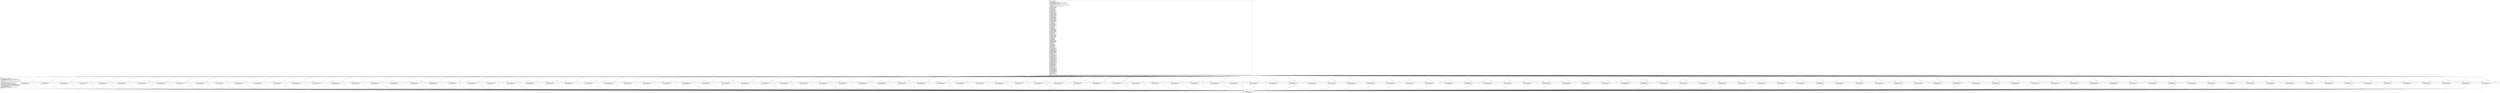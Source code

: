 digraph "CFG for 'human_fstype' function" {
	label="CFG for 'human_fstype' function";

	Node0x24ba100 [shape=record,label="{%1:\l  %2 = alloca i8*, align 8\l  %3 = alloca %struct.statfs*, align 8\l  %4 = alloca i64, align 8\l  store %struct.statfs* %0, %struct.statfs** %3, align 8, !tbaa !1007\l  call void @llvm.dbg.declare(metadata %struct.statfs** %3, metadata !249,\l... metadata !DIExpression()), !dbg !1011\l  %5 = load %struct.statfs*, %struct.statfs** %3, align 8, !dbg !1012, !tbaa\l... !1007\l  %6 = getelementptr inbounds %struct.statfs, %struct.statfs* %5, i32 0, i32\l... 0, !dbg !1013\l  %7 = load i64, i64* %6, align 8, !dbg !1013, !tbaa !1014\l  switch i64 %7, label %135 [\l    i64 1513908720, label %8\l    i64 1633904243, label %9\l    i64 44533, label %10\l    i64 44543, label %11\l    i64 1397113167, label %12\l    i64 151263540, label %13\l    i64 1635083891, label %14\l    i64 391, label %15\l    i64 325456742, label %16\l    i64 1111905073, label %17\l    i64 1650746742, label %18\l    i64 464386766, label %19\l    i64 1819242352, label %20\l    i64 3405662737, label %21\l    i64 1112100429, label %22\l    i64 2435016766, label %23\l    i64 1936880249, label %24\l    i64 12805120, label %25\l    i64 2613483, label %26\l    i64 1667723888, label %27\l    i64 4283649346, label %28\l    i64 1937076805, label %29\l    i64 19920823, label %30\l    i64 1650812272, label %31\l    i64 684539205, label %32\l    i64 1161678120, label %33\l    i64 1684300152, label %34\l    i64 1684170528, label %35\l    i64 4979, label %36\l    i64 7377, label %37\l    i64 1145913666, label %38\l    i64 61791, label %39\l    i64 3730735588, label %40\l    i64 4278867, label %41\l    i64 3774210530, label %42\l    i64 1163413075, label %43\l    i64 24053, label %44\l    i64 4989, label %45\l    i64 61267, label %46\l    i64 61265, label %47\l    i64 4076150800, label %48\l    i64 16390, label %49\l    i64 428016422, label %50\l    i64 1702057286, label %51\l    i64 1702057283, label %52\l    i64 195894762, label %53\l    i64 18225520, label %54\l    i64 1196443219, label %55\l    i64 16964, label %56\l    i64 18475, label %57\l    i64 18520, label %58\l    i64 12648430, label %59\l    i64 4187351113, label %60\l    i64 2508478710, label %61\l    i64 288389204, label %62\l    i64 19993000, label %63\l    i64 732765674, label %64\l    i64 38496, label %65\l    i64 16388, label %66\l    i64 16384, label %67\l    i64 1984, label %68\l    i64 29366, label %69\l    i64 827541066, label %70\l    i64 1799439955, label %71\l    i64 3380511080, label %72\l    i64 198183888, label %73\l    i64 1397109069, label %74\l    i64 4991, label %75\l    i64 5007, label %76\l    i64 9320, label %77\l    i64 9336, label %78\l    i64 19802, label %79\l    i64 427819522, label %80\l    i64 19780, label %81\l    i64 22092, label %82\l    i64 26985, label %83\l    i64 1852207972, label %84\l    i64 13364, label %85\l    i64 1853056627, label %86\l    i64 1397118030, label %87\l    i64 40865, label %88\l    i64 1952539503, label %89\l    i64 2035054128, label %90\l    i64 2866260714, label %91\l    i64 1346981957, label %92\l    i64 3344373136, label %93\l    i64 2088527475, label %94\l    i64 40864, label %95\l    i64 1634035564, label %96\l    i64 47, label %97\l    i64 1746473250, label %98\l    i64 2240043254, label %99\l    i64 124082209, label %100\l    i64 1382369651, label %101\l    i64 29301, label %102\l    i64 1733912937, label %103\l    i64 1573531125, label %104\l    i64 1935894131, label %105\l    i64 4185718668, label %106\l    i64 1128357203, label %107\l    i64 20859, label %108\l    i64 4266872130, label %109\l    i64 3203391149, label %110\l    i64 1397703499, label %111\l    i64 1936814952, label %112\l    i64 1650812274, label %113\l    i64 19920822, label %114\l    i64 19920821, label %115\l    i64 16914836, label %116\l    i64 1953653091, label %117\l    i64 604313861, label %118\l    i64 352400198, label %119\l    i64 72020, label %120\l    i64 1410924800, label %121\l    i64 40866, label %122\l    i64 16914839, label %123\l    i64 3133910204, label %124\l    i64 2768370933, label %125\l    i64 1448756819, label %126\l    i64 1397114950, label %127\l    i64 2881100148, label %128\l    i64 19920820, label %129\l    i64 1481003842, label %130\l    i64 19911021, label %131\l    i64 51, label %132\l    i64 801189825, label %133\l    i64 1479104553, label %134\l  ], !dbg !1018\l|{<s0>def|<s1>1513908720|<s2>1633904243|<s3>44533|<s4>44543|<s5>1397113167|<s6>151263540|<s7>1635083891|<s8>391|<s9>325456742|<s10>1111905073|<s11>1650746742|<s12>464386766|<s13>1819242352|<s14>3405662737|<s15>1112100429|<s16>2435016766|<s17>1936880249|<s18>12805120|<s19>2613483|<s20>1667723888|<s21>4283649346|<s22>1937076805|<s23>19920823|<s24>1650812272|<s25>684539205|<s26>1161678120|<s27>1684300152|<s28>1684170528|<s29>4979|<s30>7377|<s31>1145913666|<s32>61791|<s33>3730735588|<s34>4278867|<s35>3774210530|<s36>1163413075|<s37>24053|<s38>4989|<s39>61267|<s40>61265|<s41>4076150800|<s42>16390|<s43>428016422|<s44>1702057286|<s45>1702057283|<s46>195894762|<s47>18225520|<s48>1196443219|<s49>16964|<s50>18475|<s51>18520|<s52>12648430|<s53>4187351113|<s54>2508478710|<s55>288389204|<s56>19993000|<s57>732765674|<s58>38496|<s59>16388|<s60>16384|<s61>1984|<s62>29366|<s63>827541066|<s64>truncated...}}"];
	Node0x24ba100:s0 -> Node0x24bcd50;
	Node0x24ba100:s1 -> Node0x24ba5a0;
	Node0x24ba100:s2 -> Node0x24ba5f0;
	Node0x24ba100:s3 -> Node0x24ba640;
	Node0x24ba100:s4 -> Node0x24ba690;
	Node0x24ba100:s5 -> Node0x24ba6e0;
	Node0x24ba100:s6 -> Node0x24ba730;
	Node0x24ba100:s7 -> Node0x24ba780;
	Node0x24ba100:s8 -> Node0x24ba7d0;
	Node0x24ba100:s9 -> Node0x24ba820;
	Node0x24ba100:s10 -> Node0x24ba870;
	Node0x24ba100:s11 -> Node0x24ba8c0;
	Node0x24ba100:s12 -> Node0x24ba910;
	Node0x24ba100:s13 -> Node0x24ba960;
	Node0x24ba100:s14 -> Node0x24ba9b0;
	Node0x24ba100:s15 -> Node0x24baa00;
	Node0x24ba100:s16 -> Node0x24baa50;
	Node0x24ba100:s17 -> Node0x24baaa0;
	Node0x24ba100:s18 -> Node0x24baaf0;
	Node0x24ba100:s19 -> Node0x24bab40;
	Node0x24ba100:s20 -> Node0x24bab90;
	Node0x24ba100:s21 -> Node0x24babe0;
	Node0x24ba100:s22 -> Node0x24bac30;
	Node0x24ba100:s23 -> Node0x24bac80;
	Node0x24ba100:s24 -> Node0x24bacd0;
	Node0x24ba100:s25 -> Node0x24bad20;
	Node0x24ba100:s26 -> Node0x24bad70;
	Node0x24ba100:s27 -> Node0x24badc0;
	Node0x24ba100:s28 -> Node0x24bae10;
	Node0x24ba100:s29 -> Node0x24bae60;
	Node0x24ba100:s30 -> Node0x24baeb0;
	Node0x24ba100:s31 -> Node0x24baf00;
	Node0x24ba100:s32 -> Node0x24baf50;
	Node0x24ba100:s33 -> Node0x24bafa0;
	Node0x24ba100:s34 -> Node0x24baff0;
	Node0x24ba100:s35 -> Node0x24bb040;
	Node0x24ba100:s36 -> Node0x24bb090;
	Node0x24ba100:s37 -> Node0x24bb0e0;
	Node0x24ba100:s38 -> Node0x24bb130;
	Node0x24ba100:s39 -> Node0x24bb180;
	Node0x24ba100:s40 -> Node0x24bb1d0;
	Node0x24ba100:s41 -> Node0x24bb220;
	Node0x24ba100:s42 -> Node0x24bb270;
	Node0x24ba100:s43 -> Node0x24bb2c0;
	Node0x24ba100:s44 -> Node0x24bb310;
	Node0x24ba100:s45 -> Node0x24bb360;
	Node0x24ba100:s46 -> Node0x24bb3b0;
	Node0x24ba100:s47 -> Node0x24bb400;
	Node0x24ba100:s48 -> Node0x24bb450;
	Node0x24ba100:s49 -> Node0x24bb4a0;
	Node0x24ba100:s50 -> Node0x24bb4f0;
	Node0x24ba100:s51 -> Node0x24bb540;
	Node0x24ba100:s52 -> Node0x24bb590;
	Node0x24ba100:s53 -> Node0x24bb5e0;
	Node0x24ba100:s54 -> Node0x24bb630;
	Node0x24ba100:s55 -> Node0x24bb680;
	Node0x24ba100:s56 -> Node0x24bb6d0;
	Node0x24ba100:s57 -> Node0x24bb720;
	Node0x24ba100:s58 -> Node0x24bb770;
	Node0x24ba100:s59 -> Node0x24bb7c0;
	Node0x24ba100:s60 -> Node0x24bb810;
	Node0x24ba100:s61 -> Node0x24bb860;
	Node0x24ba100:s62 -> Node0x24bb8b0;
	Node0x24ba100:s63 -> Node0x24bb900;
	Node0x24ba100:s64 -> Node0x24bb950;
	Node0x24ba100:s64 -> Node0x24bb9a0;
	Node0x24ba100:s64 -> Node0x24bb9f0;
	Node0x24ba100:s64 -> Node0x24bba40;
	Node0x24ba100:s64 -> Node0x24bba90;
	Node0x24ba100:s64 -> Node0x24bbae0;
	Node0x24ba100:s64 -> Node0x24bbb30;
	Node0x24ba100:s64 -> Node0x24bbb80;
	Node0x24ba100:s64 -> Node0x24bbbd0;
	Node0x24ba100:s64 -> Node0x24bbc20;
	Node0x24ba100:s64 -> Node0x24bbc70;
	Node0x24ba100:s64 -> Node0x24bbcc0;
	Node0x24ba100:s64 -> Node0x24bbd10;
	Node0x24ba100:s64 -> Node0x24bbd60;
	Node0x24ba100:s64 -> Node0x24bbdb0;
	Node0x24ba100:s64 -> Node0x24bbe00;
	Node0x24ba100:s64 -> Node0x24bbe50;
	Node0x24ba100:s64 -> Node0x24bbea0;
	Node0x24ba100:s64 -> Node0x24bbef0;
	Node0x24ba100:s64 -> Node0x24bbf40;
	Node0x24ba100:s64 -> Node0x24bbf90;
	Node0x24ba100:s64 -> Node0x24bbfe0;
	Node0x24ba100:s64 -> Node0x24bc030;
	Node0x24ba100:s64 -> Node0x24bc080;
	Node0x24ba100:s64 -> Node0x24bc0d0;
	Node0x24ba100:s64 -> Node0x24bc120;
	Node0x24ba100:s64 -> Node0x24bc170;
	Node0x24ba100:s64 -> Node0x24bc1c0;
	Node0x24ba100:s64 -> Node0x24bc210;
	Node0x24ba100:s64 -> Node0x24bc260;
	Node0x24ba100:s64 -> Node0x24bc2b0;
	Node0x24ba100:s64 -> Node0x24bc300;
	Node0x24ba100:s64 -> Node0x24bc350;
	Node0x24ba100:s64 -> Node0x24bc3a0;
	Node0x24ba100:s64 -> Node0x24bc3f0;
	Node0x24ba100:s64 -> Node0x24bc440;
	Node0x24ba100:s64 -> Node0x24bc490;
	Node0x24ba100:s64 -> Node0x24bc4e0;
	Node0x24ba100:s64 -> Node0x24bc530;
	Node0x24ba100:s64 -> Node0x24bc580;
	Node0x24ba100:s64 -> Node0x24bc5d0;
	Node0x24ba100:s64 -> Node0x24bc620;
	Node0x24ba100:s64 -> Node0x24bc670;
	Node0x24ba100:s64 -> Node0x24bc6c0;
	Node0x24ba100:s64 -> Node0x24bc710;
	Node0x24ba100:s64 -> Node0x24bc760;
	Node0x24ba100:s64 -> Node0x24bc7b0;
	Node0x24ba100:s64 -> Node0x24bc800;
	Node0x24ba100:s64 -> Node0x24bc850;
	Node0x24ba100:s64 -> Node0x24bc8a0;
	Node0x24ba100:s64 -> Node0x24bc8f0;
	Node0x24ba100:s64 -> Node0x24bc940;
	Node0x24ba100:s64 -> Node0x24bc990;
	Node0x24ba100:s64 -> Node0x24bc9e0;
	Node0x24ba100:s64 -> Node0x24bca30;
	Node0x24ba100:s64 -> Node0x24bca80;
	Node0x24ba100:s64 -> Node0x24bcad0;
	Node0x24ba100:s64 -> Node0x24bcb20;
	Node0x24ba100:s64 -> Node0x24bcb70;
	Node0x24ba100:s64 -> Node0x24bcbc0;
	Node0x24ba100:s64 -> Node0x24bcc10;
	Node0x24ba100:s64 -> Node0x24bcc60;
	Node0x24ba100:s64 -> Node0x24bccb0;
	Node0x24ba100:s64 -> Node0x24bcd00;
	Node0x24ba5a0 [shape=record,label="{%8:\l\l  store i8* getelementptr inbounds ([5 x i8], [5 x i8]* @.str.76, i32 0, i32\l... 0), i8** %2, align 8, !dbg !1019\l  br label %143, !dbg !1019\l}"];
	Node0x24ba5a0 -> Node0x24bcda0;
	Node0x24ba5f0 [shape=record,label="{%9:\l\l  store i8* getelementptr inbounds ([5 x i8], [5 x i8]* @.str.77, i32 0, i32\l... 0), i8** %2, align 8, !dbg !1020\l  br label %143, !dbg !1020\l}"];
	Node0x24ba5f0 -> Node0x24bcda0;
	Node0x24ba640 [shape=record,label="{%10:\l\l  store i8* getelementptr inbounds ([5 x i8], [5 x i8]* @.str.78, i32 0, i32\l... 0), i8** %2, align 8, !dbg !1021\l  br label %143, !dbg !1021\l}"];
	Node0x24ba640 -> Node0x24bcda0;
	Node0x24ba690 [shape=record,label="{%11:\l\l  store i8* getelementptr inbounds ([5 x i8], [5 x i8]* @.str.79, i32 0, i32\l... 0), i8** %2, align 8, !dbg !1022\l  br label %143, !dbg !1022\l}"];
	Node0x24ba690 -> Node0x24bcda0;
	Node0x24ba6e0 [shape=record,label="{%12:\l\l  store i8* getelementptr inbounds ([4 x i8], [4 x i8]* @.str.80, i32 0, i32\l... 0), i8** %2, align 8, !dbg !1023\l  br label %143, !dbg !1023\l}"];
	Node0x24ba6e0 -> Node0x24bcda0;
	Node0x24ba730 [shape=record,label="{%13:\l\l  store i8* getelementptr inbounds ([14 x i8], [14 x i8]* @.str.81, i32 0, i32\l... 0), i8** %2, align 8, !dbg !1024\l  br label %143, !dbg !1024\l}"];
	Node0x24ba730 -> Node0x24bcda0;
	Node0x24ba780 [shape=record,label="{%14:\l\l  store i8* getelementptr inbounds ([5 x i8], [5 x i8]* @.str.82, i32 0, i32\l... 0), i8** %2, align 8, !dbg !1025\l  br label %143, !dbg !1025\l}"];
	Node0x24ba780 -> Node0x24bcda0;
	Node0x24ba7d0 [shape=record,label="{%15:\l\l  store i8* getelementptr inbounds ([7 x i8], [7 x i8]* @.str.83, i32 0, i32\l... 0), i8** %2, align 8, !dbg !1026\l  br label %143, !dbg !1026\l}"];
	Node0x24ba7d0 -> Node0x24bcda0;
	Node0x24ba820 [shape=record,label="{%16:\l\l  store i8* getelementptr inbounds ([15 x i8], [15 x i8]* @.str.84, i32 0, i32\l... 0), i8** %2, align 8, !dbg !1027\l  br label %143, !dbg !1027\l}"];
	Node0x24ba820 -> Node0x24bcda0;
	Node0x24ba870 [shape=record,label="{%17:\l\l  store i8* getelementptr inbounds ([5 x i8], [5 x i8]* @.str.85, i32 0, i32\l... 0), i8** %2, align 8, !dbg !1028\l  br label %143, !dbg !1028\l}"];
	Node0x24ba870 -> Node0x24bcda0;
	Node0x24ba8c0 [shape=record,label="{%18:\l\l  store i8* getelementptr inbounds ([7 x i8], [7 x i8]* @.str.86, i32 0, i32\l... 0), i8** %2, align 8, !dbg !1029\l  br label %143, !dbg !1029\l}"];
	Node0x24ba8c0 -> Node0x24bcda0;
	Node0x24ba910 [shape=record,label="{%19:\l\l  store i8* getelementptr inbounds ([4 x i8], [4 x i8]* @.str.87, i32 0, i32\l... 0), i8** %2, align 8, !dbg !1030\l  br label %143, !dbg !1030\l}"];
	Node0x24ba910 -> Node0x24bcda0;
	Node0x24ba960 [shape=record,label="{%20:\l\l  store i8* getelementptr inbounds ([9 x i8], [9 x i8]* @.str.88, i32 0, i32\l... 0), i8** %2, align 8, !dbg !1031\l  br label %143, !dbg !1031\l}"];
	Node0x24ba960 -> Node0x24bcda0;
	Node0x24ba9b0 [shape=record,label="{%21:\l\l  store i8* getelementptr inbounds ([7 x i8], [7 x i8]* @.str.89, i32 0, i32\l... 0), i8** %2, align 8, !dbg !1032\l  br label %143, !dbg !1032\l}"];
	Node0x24ba9b0 -> Node0x24bcda0;
	Node0x24baa00 [shape=record,label="{%22:\l\l  store i8* getelementptr inbounds ([12 x i8], [12 x i8]* @.str.90, i32 0, i32\l... 0), i8** %2, align 8, !dbg !1033\l  br label %143, !dbg !1033\l}"];
	Node0x24baa00 -> Node0x24bcda0;
	Node0x24baa50 [shape=record,label="{%23:\l\l  store i8* getelementptr inbounds ([6 x i8], [6 x i8]* @.str.91, i32 0, i32\l... 0), i8** %2, align 8, !dbg !1034\l  br label %143, !dbg !1034\l}"];
	Node0x24baa50 -> Node0x24bcda0;
	Node0x24baaa0 [shape=record,label="{%24:\l\l  store i8* getelementptr inbounds ([11 x i8], [11 x i8]* @.str.92, i32 0, i32\l... 0), i8** %2, align 8, !dbg !1035\l  br label %143, !dbg !1035\l}"];
	Node0x24baaa0 -> Node0x24bcda0;
	Node0x24baaf0 [shape=record,label="{%25:\l\l  store i8* getelementptr inbounds ([5 x i8], [5 x i8]* @.str.93, i32 0, i32\l... 0), i8** %2, align 8, !dbg !1036\l  br label %143, !dbg !1036\l}"];
	Node0x24baaf0 -> Node0x24bcda0;
	Node0x24bab40 [shape=record,label="{%26:\l\l  store i8* getelementptr inbounds ([9 x i8], [9 x i8]* @.str.94, i32 0, i32\l... 0), i8** %2, align 8, !dbg !1037\l  br label %143, !dbg !1037\l}"];
	Node0x24bab40 -> Node0x24bcda0;
	Node0x24bab90 [shape=record,label="{%27:\l\l  store i8* getelementptr inbounds ([10 x i8], [10 x i8]* @.str.95, i32 0, i32\l... 0), i8** %2, align 8, !dbg !1038\l  br label %143, !dbg !1038\l}"];
	Node0x24bab90 -> Node0x24bcda0;
	Node0x24babe0 [shape=record,label="{%28:\l\l  store i8* getelementptr inbounds ([5 x i8], [5 x i8]* @.str.96, i32 0, i32\l... 0), i8** %2, align 8, !dbg !1039\l  br label %143, !dbg !1039\l}"];
	Node0x24babe0 -> Node0x24bcda0;
	Node0x24bac30 [shape=record,label="{%29:\l\l  store i8* getelementptr inbounds ([5 x i8], [5 x i8]* @.str.97, i32 0, i32\l... 0), i8** %2, align 8, !dbg !1040\l  br label %143, !dbg !1040\l}"];
	Node0x24bac30 -> Node0x24bcda0;
	Node0x24bac80 [shape=record,label="{%30:\l\l  store i8* getelementptr inbounds ([4 x i8], [4 x i8]* @.str.98, i32 0, i32\l... 0), i8** %2, align 8, !dbg !1041\l  br label %143, !dbg !1041\l}"];
	Node0x24bac80 -> Node0x24bcda0;
	Node0x24bacd0 [shape=record,label="{%31:\l\l  store i8* getelementptr inbounds ([9 x i8], [9 x i8]* @.str.99, i32 0, i32\l... 0), i8** %2, align 8, !dbg !1042\l  br label %143, !dbg !1042\l}"];
	Node0x24bacd0 -> Node0x24bcda0;
	Node0x24bad20 [shape=record,label="{%32:\l\l  store i8* getelementptr inbounds ([7 x i8], [7 x i8]* @.str.100, i32 0, i32\l... 0), i8** %2, align 8, !dbg !1043\l  br label %143, !dbg !1043\l}"];
	Node0x24bad20 -> Node0x24bcda0;
	Node0x24bad70 [shape=record,label="{%33:\l\l  store i8* getelementptr inbounds ([12 x i8], [12 x i8]* @.str.101, i32 0,\l... i32 0), i8** %2, align 8, !dbg !1044\l  br label %143, !dbg !1044\l}"];
	Node0x24bad70 -> Node0x24bcda0;
	Node0x24badc0 [shape=record,label="{%34:\l\l  store i8* getelementptr inbounds ([6 x i8], [6 x i8]* @.str.102, i32 0, i32\l... 0), i8** %2, align 8, !dbg !1045\l  br label %143, !dbg !1045\l}"];
	Node0x24badc0 -> Node0x24bcda0;
	Node0x24bae10 [shape=record,label="{%35:\l\l  store i8* getelementptr inbounds ([8 x i8], [8 x i8]* @.str.103, i32 0, i32\l... 0), i8** %2, align 8, !dbg !1046\l  br label %143, !dbg !1046\l}"];
	Node0x24bae10 -> Node0x24bcda0;
	Node0x24bae60 [shape=record,label="{%36:\l\l  store i8* getelementptr inbounds ([6 x i8], [6 x i8]* @.str.104, i32 0, i32\l... 0), i8** %2, align 8, !dbg !1047\l  br label %143, !dbg !1047\l}"];
	Node0x24bae60 -> Node0x24bcda0;
	Node0x24baeb0 [shape=record,label="{%37:\l\l  store i8* getelementptr inbounds ([7 x i8], [7 x i8]* @.str.105, i32 0, i32\l... 0), i8** %2, align 8, !dbg !1048\l  br label %143, !dbg !1048\l}"];
	Node0x24baeb0 -> Node0x24bcda0;
	Node0x24baf00 [shape=record,label="{%38:\l\l  store i8* getelementptr inbounds ([11 x i8], [11 x i8]* @.str.106, i32 0,\l... i32 0), i8** %2, align 8, !dbg !1049\l  br label %143, !dbg !1049\l}"];
	Node0x24baf00 -> Node0x24bcda0;
	Node0x24baf50 [shape=record,label="{%39:\l\l  store i8* getelementptr inbounds ([9 x i8], [9 x i8]* @.str.107, i32 0, i32\l... 0), i8** %2, align 8, !dbg !1050\l  br label %143, !dbg !1050\l}"];
	Node0x24baf50 -> Node0x24bcda0;
	Node0x24bafa0 [shape=record,label="{%40:\l\l  store i8* getelementptr inbounds ([9 x i8], [9 x i8]* @.str.108, i32 0, i32\l... 0), i8** %2, align 8, !dbg !1051\l  br label %143, !dbg !1051\l}"];
	Node0x24bafa0 -> Node0x24bcda0;
	Node0x24baff0 [shape=record,label="{%41:\l\l  store i8* getelementptr inbounds ([4 x i8], [4 x i8]* @.str.109, i32 0, i32\l... 0), i8** %2, align 8, !dbg !1052\l  br label %143, !dbg !1052\l}"];
	Node0x24baff0 -> Node0x24bcda0;
	Node0x24bb040 [shape=record,label="{%42:\l\l  store i8* getelementptr inbounds ([6 x i8], [6 x i8]* @.str.110, i32 0, i32\l... 0), i8** %2, align 8, !dbg !1053\l  br label %143, !dbg !1053\l}"];
	Node0x24bb040 -> Node0x24bcda0;
	Node0x24bb090 [shape=record,label="{%43:\l\l  store i8* getelementptr inbounds ([5 x i8], [5 x i8]* @.str.111, i32 0, i32\l... 0), i8** %2, align 8, !dbg !1054\l  br label %143, !dbg !1054\l}"];
	Node0x24bb090 -> Node0x24bcda0;
	Node0x24bb0e0 [shape=record,label="{%44:\l\l  store i8* getelementptr inbounds ([6 x i8], [6 x i8]* @.str.112, i32 0, i32\l... 0), i8** %2, align 8, !dbg !1055\l  br label %143, !dbg !1055\l}"];
	Node0x24bb0e0 -> Node0x24bcda0;
	Node0x24bb130 [shape=record,label="{%45:\l\l  store i8* getelementptr inbounds ([4 x i8], [4 x i8]* @.str.113, i32 0, i32\l... 0), i8** %2, align 8, !dbg !1056\l  br label %143, !dbg !1056\l}"];
	Node0x24bb130 -> Node0x24bcda0;
	Node0x24bb180 [shape=record,label="{%46:\l\l  store i8* getelementptr inbounds ([10 x i8], [10 x i8]* @.str.114, i32 0,\l... i32 0), i8** %2, align 8, !dbg !1057\l  br label %143, !dbg !1057\l}"];
	Node0x24bb180 -> Node0x24bcda0;
	Node0x24bb1d0 [shape=record,label="{%47:\l\l  store i8* getelementptr inbounds ([5 x i8], [5 x i8]* @.str.115, i32 0, i32\l... 0), i8** %2, align 8, !dbg !1058\l  br label %143, !dbg !1058\l}"];
	Node0x24bb1d0 -> Node0x24bcda0;
	Node0x24bb220 [shape=record,label="{%48:\l\l  store i8* getelementptr inbounds ([5 x i8], [5 x i8]* @.str.116, i32 0, i32\l... 0), i8** %2, align 8, !dbg !1059\l  br label %143, !dbg !1059\l}"];
	Node0x24bb220 -> Node0x24bcda0;
	Node0x24bb270 [shape=record,label="{%49:\l\l  store i8* getelementptr inbounds ([4 x i8], [4 x i8]* @.str.117, i32 0, i32\l... 0), i8** %2, align 8, !dbg !1060\l  br label %143, !dbg !1060\l}"];
	Node0x24bb270 -> Node0x24bcda0;
	Node0x24bb2c0 [shape=record,label="{%50:\l\l  store i8* getelementptr inbounds ([6 x i8], [6 x i8]* @.str.118, i32 0, i32\l... 0), i8** %2, align 8, !dbg !1061\l  br label %143, !dbg !1061\l}"];
	Node0x24bb2c0 -> Node0x24bcda0;
	Node0x24bb310 [shape=record,label="{%51:\l\l  store i8* getelementptr inbounds ([8 x i8], [8 x i8]* @.str.119, i32 0, i32\l... 0), i8** %2, align 8, !dbg !1062\l  br label %143, !dbg !1062\l}"];
	Node0x24bb310 -> Node0x24bcda0;
	Node0x24bb360 [shape=record,label="{%52:\l\l  store i8* getelementptr inbounds ([8 x i8], [8 x i8]* @.str.120, i32 0, i32\l... 0), i8** %2, align 8, !dbg !1063\l  br label %143, !dbg !1063\l}"];
	Node0x24bb360 -> Node0x24bcda0;
	Node0x24bb3b0 [shape=record,label="{%53:\l\l  store i8* getelementptr inbounds ([8 x i8], [8 x i8]* @.str.121, i32 0, i32\l... 0), i8** %2, align 8, !dbg !1064\l  br label %143, !dbg !1064\l}"];
	Node0x24bb3b0 -> Node0x24bcda0;
	Node0x24bb400 [shape=record,label="{%54:\l\l  store i8* getelementptr inbounds ([9 x i8], [9 x i8]* @.str.122, i32 0, i32\l... 0), i8** %2, align 8, !dbg !1065\l  br label %143, !dbg !1065\l}"];
	Node0x24bb400 -> Node0x24bcda0;
	Node0x24bb450 [shape=record,label="{%55:\l\l  store i8* getelementptr inbounds ([5 x i8], [5 x i8]* @.str.123, i32 0, i32\l... 0), i8** %2, align 8, !dbg !1066\l  br label %143, !dbg !1066\l}"];
	Node0x24bb450 -> Node0x24bcda0;
	Node0x24bb4a0 [shape=record,label="{%56:\l\l  store i8* getelementptr inbounds ([4 x i8], [4 x i8]* @.str.124, i32 0, i32\l... 0), i8** %2, align 8, !dbg !1067\l  br label %143, !dbg !1067\l}"];
	Node0x24bb4a0 -> Node0x24bcda0;
	Node0x24bb4f0 [shape=record,label="{%57:\l\l  store i8* getelementptr inbounds ([5 x i8], [5 x i8]* @.str.125, i32 0, i32\l... 0), i8** %2, align 8, !dbg !1068\l  br label %143, !dbg !1068\l}"];
	Node0x24bb4f0 -> Node0x24bcda0;
	Node0x24bb540 [shape=record,label="{%58:\l\l  store i8* getelementptr inbounds ([5 x i8], [5 x i8]* @.str.126, i32 0, i32\l... 0), i8** %2, align 8, !dbg !1069\l  br label %143, !dbg !1069\l}"];
	Node0x24bb540 -> Node0x24bcda0;
	Node0x24bb590 [shape=record,label="{%59:\l\l  store i8* getelementptr inbounds ([7 x i8], [7 x i8]* @.str.127, i32 0, i32\l... 0), i8** %2, align 8, !dbg !1070\l  br label %143, !dbg !1070\l}"];
	Node0x24bb590 -> Node0x24bcda0;
	Node0x24bb5e0 [shape=record,label="{%60:\l\l  store i8* getelementptr inbounds ([5 x i8], [5 x i8]* @.str.128, i32 0, i32\l... 0), i8** %2, align 8, !dbg !1071\l  br label %143, !dbg !1071\l}"];
	Node0x24bb5e0 -> Node0x24bcda0;
	Node0x24bb630 [shape=record,label="{%61:\l\l  store i8* getelementptr inbounds ([10 x i8], [10 x i8]* @.str.129, i32 0,\l... i32 0), i8** %2, align 8, !dbg !1072\l  br label %143, !dbg !1072\l}"];
	Node0x24bb630 -> Node0x24bcda0;
	Node0x24bb680 [shape=record,label="{%62:\l\l  store i8* getelementptr inbounds ([8 x i8], [8 x i8]* @.str.130, i32 0, i32\l... 0), i8** %2, align 8, !dbg !1073\l  br label %143, !dbg !1073\l}"];
	Node0x24bb680 -> Node0x24bcda0;
	Node0x24bb6d0 [shape=record,label="{%63:\l\l  store i8* getelementptr inbounds ([6 x i8], [6 x i8]* @.str.131, i32 0, i32\l... 0), i8** %2, align 8, !dbg !1074\l  br label %143, !dbg !1074\l}"];
	Node0x24bb6d0 -> Node0x24bcda0;
	Node0x24bb720 [shape=record,label="{%64:\l\l  store i8* getelementptr inbounds ([10 x i8], [10 x i8]* @.str.132, i32 0,\l... i32 0), i8** %2, align 8, !dbg !1075\l  br label %143, !dbg !1075\l}"];
	Node0x24bb720 -> Node0x24bcda0;
	Node0x24bb770 [shape=record,label="{%65:\l\l  store i8* getelementptr inbounds ([6 x i8], [6 x i8]* @.str.133, i32 0, i32\l... 0), i8** %2, align 8, !dbg !1076\l  br label %143, !dbg !1076\l}"];
	Node0x24bb770 -> Node0x24bcda0;
	Node0x24bb7c0 [shape=record,label="{%66:\l\l  store i8* getelementptr inbounds ([6 x i8], [6 x i8]* @.str.133, i32 0, i32\l... 0), i8** %2, align 8, !dbg !1077\l  br label %143, !dbg !1077\l}"];
	Node0x24bb7c0 -> Node0x24bcda0;
	Node0x24bb810 [shape=record,label="{%67:\l\l  store i8* getelementptr inbounds ([6 x i8], [6 x i8]* @.str.133, i32 0, i32\l... 0), i8** %2, align 8, !dbg !1078\l  br label %143, !dbg !1078\l}"];
	Node0x24bb810 -> Node0x24bcda0;
	Node0x24bb860 [shape=record,label="{%68:\l\l  store i8* getelementptr inbounds ([5 x i8], [5 x i8]* @.str.134, i32 0, i32\l... 0), i8** %2, align 8, !dbg !1079\l  br label %143, !dbg !1079\l}"];
	Node0x24bb860 -> Node0x24bcda0;
	Node0x24bb8b0 [shape=record,label="{%69:\l\l  store i8* getelementptr inbounds ([6 x i8], [6 x i8]* @.str.135, i32 0, i32\l... 0), i8** %2, align 8, !dbg !1080\l  br label %143, !dbg !1080\l}"];
	Node0x24bb8b0 -> Node0x24bcda0;
	Node0x24bb900 [shape=record,label="{%70:\l\l  store i8* getelementptr inbounds ([4 x i8], [4 x i8]* @.str.136, i32 0, i32\l... 0), i8** %2, align 8, !dbg !1081\l  br label %143, !dbg !1081\l}"];
	Node0x24bb900 -> Node0x24bcda0;
	Node0x24bb950 [shape=record,label="{%71:\l\l  store i8* getelementptr inbounds ([6 x i8], [6 x i8]* @.str.137, i32 0, i32\l... 0), i8** %2, align 8, !dbg !1082\l  br label %143, !dbg !1082\l}"];
	Node0x24bb950 -> Node0x24bcda0;
	Node0x24bb9a0 [shape=record,label="{%72:\l\l  store i8* getelementptr inbounds ([6 x i8], [6 x i8]* @.str.138, i32 0, i32\l... 0), i8** %2, align 8, !dbg !1083\l  br label %143, !dbg !1083\l}"];
	Node0x24bb9a0 -> Node0x24bcda0;
	Node0x24bb9f0 [shape=record,label="{%73:\l\l  store i8* getelementptr inbounds ([7 x i8], [7 x i8]* @.str.139, i32 0, i32\l... 0), i8** %2, align 8, !dbg !1084\l  br label %143, !dbg !1084\l}"];
	Node0x24bb9f0 -> Node0x24bcda0;
	Node0x24bba40 [shape=record,label="{%74:\l\l  store i8* getelementptr inbounds ([5 x i8], [5 x i8]* @.str.140, i32 0, i32\l... 0), i8** %2, align 8, !dbg !1085\l  br label %143, !dbg !1085\l}"];
	Node0x24bba40 -> Node0x24bcda0;
	Node0x24bba90 [shape=record,label="{%75:\l\l  store i8* getelementptr inbounds ([6 x i8], [6 x i8]* @.str.141, i32 0, i32\l... 0), i8** %2, align 8, !dbg !1086\l  br label %143, !dbg !1086\l}"];
	Node0x24bba90 -> Node0x24bcda0;
	Node0x24bbae0 [shape=record,label="{%76:\l\l  store i8* getelementptr inbounds ([17 x i8], [17 x i8]* @.str.142, i32 0,\l... i32 0), i8** %2, align 8, !dbg !1087\l  br label %143, !dbg !1087\l}"];
	Node0x24bbae0 -> Node0x24bcda0;
	Node0x24bbb30 [shape=record,label="{%77:\l\l  store i8* getelementptr inbounds ([9 x i8], [9 x i8]* @.str.143, i32 0, i32\l... 0), i8** %2, align 8, !dbg !1088\l  br label %143, !dbg !1088\l}"];
	Node0x24bbb30 -> Node0x24bcda0;
	Node0x24bbb80 [shape=record,label="{%78:\l\l  store i8* getelementptr inbounds ([20 x i8], [20 x i8]* @.str.144, i32 0,\l... i32 0), i8** %2, align 8, !dbg !1089\l  br label %143, !dbg !1089\l}"];
	Node0x24bbb80 -> Node0x24bcda0;
	Node0x24bbbd0 [shape=record,label="{%79:\l\l  store i8* getelementptr inbounds ([7 x i8], [7 x i8]* @.str.145, i32 0, i32\l... 0), i8** %2, align 8, !dbg !1090\l  br label %143, !dbg !1090\l}"];
	Node0x24bbbd0 -> Node0x24bcda0;
	Node0x24bbc20 [shape=record,label="{%80:\l\l  store i8* getelementptr inbounds ([7 x i8], [7 x i8]* @.str.146, i32 0, i32\l... 0), i8** %2, align 8, !dbg !1091\l  br label %143, !dbg !1091\l}"];
	Node0x24bbc20 -> Node0x24bcda0;
	Node0x24bbc70 [shape=record,label="{%81:\l\l  store i8* getelementptr inbounds ([6 x i8], [6 x i8]* @.str.147, i32 0, i32\l... 0), i8** %2, align 8, !dbg !1092\l  br label %143, !dbg !1092\l}"];
	Node0x24bbc70 -> Node0x24bcda0;
	Node0x24bbcc0 [shape=record,label="{%82:\l\l  store i8* getelementptr inbounds ([7 x i8], [7 x i8]* @.str.148, i32 0, i32\l... 0), i8** %2, align 8, !dbg !1093\l  br label %143, !dbg !1093\l}"];
	Node0x24bbcc0 -> Node0x24bcda0;
	Node0x24bbd10 [shape=record,label="{%83:\l\l  store i8* getelementptr inbounds ([4 x i8], [4 x i8]* @.str.149, i32 0, i32\l... 0), i8** %2, align 8, !dbg !1094\l  br label %143, !dbg !1094\l}"];
	Node0x24bbd10 -> Node0x24bcda0;
	Node0x24bbd60 [shape=record,label="{%84:\l\l  store i8* getelementptr inbounds ([5 x i8], [5 x i8]* @.str.150, i32 0, i32\l... 0), i8** %2, align 8, !dbg !1095\l  br label %143, !dbg !1095\l}"];
	Node0x24bbd60 -> Node0x24bcda0;
	Node0x24bbdb0 [shape=record,label="{%85:\l\l  store i8* getelementptr inbounds ([6 x i8], [6 x i8]* @.str.151, i32 0, i32\l... 0), i8** %2, align 8, !dbg !1096\l  br label %143, !dbg !1096\l}"];
	Node0x24bbdb0 -> Node0x24bcda0;
	Node0x24bbe00 [shape=record,label="{%86:\l\l  store i8* getelementptr inbounds ([5 x i8], [5 x i8]* @.str.152, i32 0, i32\l... 0), i8** %2, align 8, !dbg !1097\l  br label %143, !dbg !1097\l}"];
	Node0x24bbe00 -> Node0x24bcda0;
	Node0x24bbe50 [shape=record,label="{%87:\l\l  store i8* getelementptr inbounds ([5 x i8], [5 x i8]* @.str.153, i32 0, i32\l... 0), i8** %2, align 8, !dbg !1098\l  br label %143, !dbg !1098\l}"];
	Node0x24bbe50 -> Node0x24bcda0;
	Node0x24bbea0 [shape=record,label="{%88:\l\l  store i8* getelementptr inbounds ([9 x i8], [9 x i8]* @.str.154, i32 0, i32\l... 0), i8** %2, align 8, !dbg !1099\l  br label %143, !dbg !1099\l}"];
	Node0x24bbea0 -> Node0x24bcda0;
	Node0x24bbef0 [shape=record,label="{%89:\l\l  store i8* getelementptr inbounds ([6 x i8], [6 x i8]* @.str.155, i32 0, i32\l... 0), i8** %2, align 8, !dbg !1100\l  br label %143, !dbg !1100\l}"];
	Node0x24bbef0 -> Node0x24bcda0;
	Node0x24bbf40 [shape=record,label="{%90:\l\l  store i8* getelementptr inbounds ([10 x i8], [10 x i8]* @.str.156, i32 0,\l... i32 0), i8** %2, align 8, !dbg !1101\l  br label %143, !dbg !1101\l}"];
	Node0x24bbf40 -> Node0x24bcda0;
	Node0x24bbf90 [shape=record,label="{%91:\l\l  store i8* getelementptr inbounds ([6 x i8], [6 x i8]* @.str.157, i32 0, i32\l... 0), i8** %2, align 8, !dbg !1102\l  br label %143, !dbg !1102\l}"];
	Node0x24bbf90 -> Node0x24bcda0;
	Node0x24bbfe0 [shape=record,label="{%92:\l\l  store i8* getelementptr inbounds ([7 x i8], [7 x i8]* @.str.158, i32 0, i32\l... 0), i8** %2, align 8, !dbg !1103\l  br label %143, !dbg !1103\l}"];
	Node0x24bbfe0 -> Node0x24bcda0;
	Node0x24bc030 [shape=record,label="{%93:\l\l  store i8* getelementptr inbounds ([11 x i8], [11 x i8]* @.str.159, i32 0,\l... i32 0), i8** %2, align 8, !dbg !1104\l  br label %143, !dbg !1104\l}"];
	Node0x24bc030 -> Node0x24bcda0;
	Node0x24bc080 [shape=record,label="{%94:\l\l  store i8* getelementptr inbounds ([7 x i8], [7 x i8]* @.str.160, i32 0, i32\l... 0), i8** %2, align 8, !dbg !1105\l  br label %143, !dbg !1105\l}"];
	Node0x24bc080 -> Node0x24bcda0;
	Node0x24bc0d0 [shape=record,label="{%95:\l\l  store i8* getelementptr inbounds ([5 x i8], [5 x i8]* @.str.161, i32 0, i32\l... 0), i8** %2, align 8, !dbg !1106\l  br label %143, !dbg !1106\l}"];
	Node0x24bc0d0 -> Node0x24bcda0;
	Node0x24bc120 [shape=record,label="{%96:\l\l  store i8* getelementptr inbounds ([9 x i8], [9 x i8]* @.str.162, i32 0, i32\l... 0), i8** %2, align 8, !dbg !1107\l  br label %143, !dbg !1107\l}"];
	Node0x24bc120 -> Node0x24bcda0;
	Node0x24bc170 [shape=record,label="{%97:\l\l  store i8* getelementptr inbounds ([5 x i8], [5 x i8]* @.str.163, i32 0, i32\l... 0), i8** %2, align 8, !dbg !1108\l  br label %143, !dbg !1108\l}"];
	Node0x24bc170 -> Node0x24bcda0;
	Node0x24bc1c0 [shape=record,label="{%98:\l\l  store i8* getelementptr inbounds ([5 x i8], [5 x i8]* @.str.164, i32 0, i32\l... 0), i8** %2, align 8, !dbg !1109\l  br label %143, !dbg !1109\l}"];
	Node0x24bc1c0 -> Node0x24bcda0;
	Node0x24bc210 [shape=record,label="{%99:\l\l  store i8* getelementptr inbounds ([6 x i8], [6 x i8]* @.str.165, i32 0, i32\l... 0), i8** %2, align 8, !dbg !1110\l  br label %143, !dbg !1110\l}"];
	Node0x24bc210 -> Node0x24bcda0;
	Node0x24bc260 [shape=record,label="{%100:\l\l  store i8* getelementptr inbounds ([4 x i8], [4 x i8]* @.str.166, i32 0, i32\l... 0), i8** %2, align 8, !dbg !1111\l  br label %143, !dbg !1111\l}"];
	Node0x24bc260 -> Node0x24bcda0;
	Node0x24bc2b0 [shape=record,label="{%101:\l\l  store i8* getelementptr inbounds ([9 x i8], [9 x i8]* @.str.167, i32 0, i32\l... 0), i8** %2, align 8, !dbg !1112\l  br label %143, !dbg !1112\l}"];
	Node0x24bc2b0 -> Node0x24bcda0;
	Node0x24bc300 [shape=record,label="{%102:\l\l  store i8* getelementptr inbounds ([6 x i8], [6 x i8]* @.str.168, i32 0, i32\l... 0), i8** %2, align 8, !dbg !1113\l  br label %143, !dbg !1113\l}"];
	Node0x24bc300 -> Node0x24bcda0;
	Node0x24bc350 [shape=record,label="{%103:\l\l  store i8* getelementptr inbounds ([11 x i8], [11 x i8]* @.str.169, i32 0,\l... i32 0), i8** %2, align 8, !dbg !1114\l  br label %143, !dbg !1114\l}"];
	Node0x24bc350 -> Node0x24bcda0;
	Node0x24bc3a0 [shape=record,label="{%104:\l\l  store i8* getelementptr inbounds ([9 x i8], [9 x i8]* @.str.170, i32 0, i32\l... 0), i8** %2, align 8, !dbg !1115\l  br label %143, !dbg !1115\l}"];
	Node0x24bc3a0 -> Node0x24bcda0;
	Node0x24bc3f0 [shape=record,label="{%105:\l\l  store i8* getelementptr inbounds ([11 x i8], [11 x i8]* @.str.171, i32 0,\l... i32 0), i8** %2, align 8, !dbg !1116\l  br label %143, !dbg !1116\l}"];
	Node0x24bc3f0 -> Node0x24bcda0;
	Node0x24bc440 [shape=record,label="{%106:\l\l  store i8* getelementptr inbounds ([8 x i8], [8 x i8]* @.str.172, i32 0, i32\l... 0), i8** %2, align 8, !dbg !1117\l  br label %143, !dbg !1117\l}"];
	Node0x24bc440 -> Node0x24bcda0;
	Node0x24bc490 [shape=record,label="{%107:\l\l  store i8* getelementptr inbounds ([8 x i8], [8 x i8]* @.str.173, i32 0, i32\l... 0), i8** %2, align 8, !dbg !1118\l  br label %143, !dbg !1118\l}"];
	Node0x24bc490 -> Node0x24bcda0;
	Node0x24bc4e0 [shape=record,label="{%108:\l\l  store i8* getelementptr inbounds ([4 x i8], [4 x i8]* @.str.174, i32 0, i32\l... 0), i8** %2, align 8, !dbg !1119\l  br label %143, !dbg !1119\l}"];
	Node0x24bc4e0 -> Node0x24bcda0;
	Node0x24bc530 [shape=record,label="{%109:\l\l  store i8* getelementptr inbounds ([5 x i8], [5 x i8]* @.str.175, i32 0, i32\l... 0), i8** %2, align 8, !dbg !1120\l  br label %143, !dbg !1120\l}"];
	Node0x24bc530 -> Node0x24bcda0;
	Node0x24bc580 [shape=record,label="{%110:\l\l  store i8* getelementptr inbounds ([5 x i8], [5 x i8]* @.str.176, i32 0, i32\l... 0), i8** %2, align 8, !dbg !1121\l  br label %143, !dbg !1121\l}"];
	Node0x24bc580 -> Node0x24bcda0;
	Node0x24bc5d0 [shape=record,label="{%111:\l\l  store i8* getelementptr inbounds ([7 x i8], [7 x i8]* @.str.177, i32 0, i32\l... 0), i8** %2, align 8, !dbg !1122\l  br label %143, !dbg !1122\l}"];
	Node0x24bc5d0 -> Node0x24bcda0;
	Node0x24bc620 [shape=record,label="{%112:\l\l  store i8* getelementptr inbounds ([9 x i8], [9 x i8]* @.str.178, i32 0, i32\l... 0), i8** %2, align 8, !dbg !1123\l  br label %143, !dbg !1123\l}"];
	Node0x24bc620 -> Node0x24bcda0;
	Node0x24bc670 [shape=record,label="{%113:\l\l  store i8* getelementptr inbounds ([6 x i8], [6 x i8]* @.str.179, i32 0, i32\l... 0), i8** %2, align 8, !dbg !1124\l  br label %143, !dbg !1124\l}"];
	Node0x24bc670 -> Node0x24bcda0;
	Node0x24bc6c0 [shape=record,label="{%114:\l\l  store i8* getelementptr inbounds ([6 x i8], [6 x i8]* @.str.180, i32 0, i32\l... 0), i8** %2, align 8, !dbg !1125\l  br label %143, !dbg !1125\l}"];
	Node0x24bc6c0 -> Node0x24bcda0;
	Node0x24bc710 [shape=record,label="{%115:\l\l  store i8* getelementptr inbounds ([6 x i8], [6 x i8]* @.str.181, i32 0, i32\l... 0), i8** %2, align 8, !dbg !1126\l  br label %143, !dbg !1126\l}"];
	Node0x24bc710 -> Node0x24bcda0;
	Node0x24bc760 [shape=record,label="{%116:\l\l  store i8* getelementptr inbounds ([6 x i8], [6 x i8]* @.str.182, i32 0, i32\l... 0), i8** %2, align 8, !dbg !1127\l  br label %143, !dbg !1127\l}"];
	Node0x24bc760 -> Node0x24bcda0;
	Node0x24bc7b0 [shape=record,label="{%117:\l\l  store i8* getelementptr inbounds ([8 x i8], [8 x i8]* @.str.183, i32 0, i32\l... 0), i8** %2, align 8, !dbg !1128\l  br label %143, !dbg !1128\l}"];
	Node0x24bc7b0 -> Node0x24bcda0;
	Node0x24bc800 [shape=record,label="{%118:\l\l  store i8* getelementptr inbounds ([6 x i8], [6 x i8]* @.str.184, i32 0, i32\l... 0), i8** %2, align 8, !dbg !1129\l  br label %143, !dbg !1129\l}"];
	Node0x24bc800 -> Node0x24bcda0;
	Node0x24bc850 [shape=record,label="{%119:\l\l  store i8* getelementptr inbounds ([4 x i8], [4 x i8]* @.str.185, i32 0, i32\l... 0), i8** %2, align 8, !dbg !1130\l  br label %143, !dbg !1130\l}"];
	Node0x24bc850 -> Node0x24bcda0;
	Node0x24bc8a0 [shape=record,label="{%120:\l\l  store i8* getelementptr inbounds ([4 x i8], [4 x i8]* @.str.186, i32 0, i32\l... 0), i8** %2, align 8, !dbg !1131\l  br label %143, !dbg !1131\l}"];
	Node0x24bc8a0 -> Node0x24bcda0;
	Node0x24bc8f0 [shape=record,label="{%121:\l\l  store i8* getelementptr inbounds ([4 x i8], [4 x i8]* @.str.186, i32 0, i32\l... 0), i8** %2, align 8, !dbg !1132\l  br label %143, !dbg !1132\l}"];
	Node0x24bc8f0 -> Node0x24bcda0;
	Node0x24bc940 [shape=record,label="{%122:\l\l  store i8* getelementptr inbounds ([9 x i8], [9 x i8]* @.str.187, i32 0, i32\l... 0), i8** %2, align 8, !dbg !1133\l  br label %143, !dbg !1133\l}"];
	Node0x24bc940 -> Node0x24bcda0;
	Node0x24bc990 [shape=record,label="{%123:\l\l  store i8* getelementptr inbounds ([5 x i8], [5 x i8]* @.str.188, i32 0, i32\l... 0), i8** %2, align 8, !dbg !1134\l  br label %143, !dbg !1134\l}"];
	Node0x24bc990 -> Node0x24bcda0;
	Node0x24bc9e0 [shape=record,label="{%124:\l\l  store i8* getelementptr inbounds ([7 x i8], [7 x i8]* @.str.189, i32 0, i32\l... 0), i8** %2, align 8, !dbg !1135\l  br label %143, !dbg !1135\l}"];
	Node0x24bc9e0 -> Node0x24bcda0;
	Node0x24bca30 [shape=record,label="{%125:\l\l  store i8* getelementptr inbounds ([5 x i8], [5 x i8]* @.str.190, i32 0, i32\l... 0), i8** %2, align 8, !dbg !1136\l  br label %143, !dbg !1136\l}"];
	Node0x24bca30 -> Node0x24bcda0;
	Node0x24bca80 [shape=record,label="{%126:\l\l  store i8* getelementptr inbounds ([5 x i8], [5 x i8]* @.str.191, i32 0, i32\l... 0), i8** %2, align 8, !dbg !1137\l  br label %143, !dbg !1137\l}"];
	Node0x24bca80 -> Node0x24bcda0;
	Node0x24bcad0 [shape=record,label="{%127:\l\l  store i8* getelementptr inbounds ([6 x i8], [6 x i8]* @.str.192, i32 0, i32\l... 0), i8** %2, align 8, !dbg !1138\l  br label %143, !dbg !1138\l}"];
	Node0x24bcad0 -> Node0x24bcda0;
	Node0x24bcb20 [shape=record,label="{%128:\l\l  store i8* getelementptr inbounds ([6 x i8], [6 x i8]* @.str.193, i32 0, i32\l... 0), i8** %2, align 8, !dbg !1139\l  br label %143, !dbg !1139\l}"];
	Node0x24bcb20 -> Node0x24bcda0;
	Node0x24bcb70 [shape=record,label="{%129:\l\l  store i8* getelementptr inbounds ([6 x i8], [6 x i8]* @.str.194, i32 0, i32\l... 0), i8** %2, align 8, !dbg !1140\l  br label %143, !dbg !1140\l}"];
	Node0x24bcb70 -> Node0x24bcda0;
	Node0x24bcbc0 [shape=record,label="{%130:\l\l  store i8* getelementptr inbounds ([4 x i8], [4 x i8]* @.str.195, i32 0, i32\l... 0), i8** %2, align 8, !dbg !1141\l  br label %143, !dbg !1141\l}"];
	Node0x24bcbc0 -> Node0x24bcda0;
	Node0x24bcc10 [shape=record,label="{%131:\l\l  store i8* getelementptr inbounds ([4 x i8], [4 x i8]* @.str.196, i32 0, i32\l... 0), i8** %2, align 8, !dbg !1142\l  br label %143, !dbg !1142\l}"];
	Node0x24bcc10 -> Node0x24bcda0;
	Node0x24bcc60 [shape=record,label="{%132:\l\l  store i8* getelementptr inbounds ([7 x i8], [7 x i8]* @.str.197, i32 0, i32\l... 0), i8** %2, align 8, !dbg !1143\l  br label %143, !dbg !1143\l}"];
	Node0x24bcc60 -> Node0x24bcda0;
	Node0x24bccb0 [shape=record,label="{%133:\l\l  store i8* getelementptr inbounds ([4 x i8], [4 x i8]* @.str.198, i32 0, i32\l... 0), i8** %2, align 8, !dbg !1144\l  br label %143, !dbg !1144\l}"];
	Node0x24bccb0 -> Node0x24bcda0;
	Node0x24bcd00 [shape=record,label="{%134:\l\l  store i8* getelementptr inbounds ([11 x i8], [11 x i8]* @.str.199, i32 0,\l... i32 0), i8** %2, align 8, !dbg !1145\l  br label %143, !dbg !1145\l}"];
	Node0x24bcd00 -> Node0x24bcda0;
	Node0x24bcd50 [shape=record,label="{%135:\l\l  %136 = bitcast i64* %4 to i8*, !dbg !1146\l  call void @llvm.lifetime.start.p0i8(i64 8, i8* %136) #13, !dbg !1146\l  call void @llvm.dbg.declare(metadata i64* %4, metadata !250, metadata\l... !DIExpression()), !dbg !1147\l  %137 = load %struct.statfs*, %struct.statfs** %3, align 8, !dbg !1148, !tbaa\l... !1007\l  %138 = getelementptr inbounds %struct.statfs, %struct.statfs* %137, i32 0,\l... i32 0, !dbg !1149\l  %139 = load i64, i64* %138, align 8, !dbg !1149, !tbaa !1014\l  store i64 %139, i64* %4, align 8, !dbg !1147, !tbaa !1150\l  %140 = load i64, i64* %4, align 8, !dbg !1151, !tbaa !1150\l  %141 = call i32 (i8*, i8*, ...) @sprintf(i8* getelementptr inbounds ([29 x\l... i8], [29 x i8]* @human_fstype.buf, i32 0, i32 0), i8* getelementptr inbounds\l... ([16 x i8], [16 x i8]* @.str.200, i32 0, i32 0), i64 %140) #13, !dbg !1152\l  store i8* getelementptr inbounds ([29 x i8], [29 x i8]* @human_fstype.buf,\l... i32 0, i32 0), i8** %2, align 8, !dbg !1153\l  %142 = bitcast i64* %4 to i8*, !dbg !1154\l  call void @llvm.lifetime.end.p0i8(i64 8, i8* %142) #13, !dbg !1154\l  br label %143\l}"];
	Node0x24bcd50 -> Node0x24bcda0;
	Node0x24bcda0 [shape=record,label="{%143:\l\l  %144 = load i8*, i8** %2, align 8, !dbg !1155\l  ret i8* %144, !dbg !1155\l}"];
}
